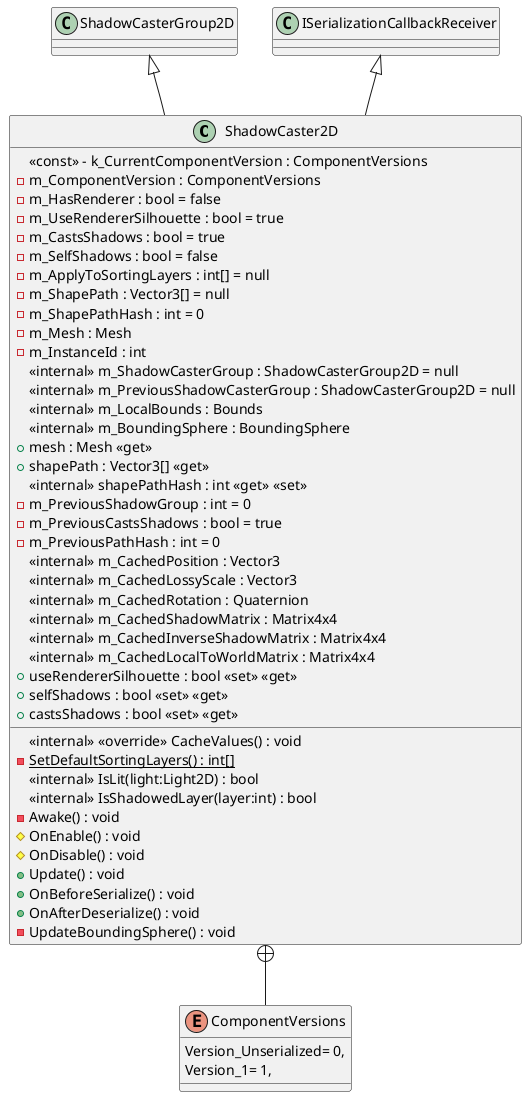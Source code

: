 @startuml
class ShadowCaster2D {
    <<const>> - k_CurrentComponentVersion : ComponentVersions
    - m_ComponentVersion : ComponentVersions
    - m_HasRenderer : bool = false
    - m_UseRendererSilhouette : bool = true
    - m_CastsShadows : bool = true
    - m_SelfShadows : bool = false
    - m_ApplyToSortingLayers : int[] = null
    - m_ShapePath : Vector3[] = null
    - m_ShapePathHash : int = 0
    - m_Mesh : Mesh
    - m_InstanceId : int
    <<internal>> m_ShadowCasterGroup : ShadowCasterGroup2D = null
    <<internal>> m_PreviousShadowCasterGroup : ShadowCasterGroup2D = null
    <<internal>> m_LocalBounds : Bounds
    <<internal>> m_BoundingSphere : BoundingSphere
    + mesh : Mesh <<get>>
    + shapePath : Vector3[] <<get>>
    <<internal>> shapePathHash : int <<get>> <<set>>
    - m_PreviousShadowGroup : int = 0
    - m_PreviousCastsShadows : bool = true
    - m_PreviousPathHash : int = 0
    <<internal>> m_CachedPosition : Vector3
    <<internal>> m_CachedLossyScale : Vector3
    <<internal>> m_CachedRotation : Quaternion
    <<internal>> m_CachedShadowMatrix : Matrix4x4
    <<internal>> m_CachedInverseShadowMatrix : Matrix4x4
    <<internal>> m_CachedLocalToWorldMatrix : Matrix4x4
    <<internal>> <<override>> CacheValues() : void
    + useRendererSilhouette : bool <<set>> <<get>>
    + selfShadows : bool <<set>> <<get>>
    + castsShadows : bool <<set>> <<get>>
    {static} - SetDefaultSortingLayers() : int[]
    <<internal>> IsLit(light:Light2D) : bool
    <<internal>> IsShadowedLayer(layer:int) : bool
    - Awake() : void
    # OnEnable() : void
    # OnDisable() : void
    + Update() : void
    + OnBeforeSerialize() : void
    + OnAfterDeserialize() : void
    - UpdateBoundingSphere() : void
}
enum ComponentVersions {
    Version_Unserialized= 0,
    Version_1= 1,
}
ShadowCasterGroup2D <|-- ShadowCaster2D
ISerializationCallbackReceiver <|-- ShadowCaster2D
ShadowCaster2D +-- ComponentVersions
@enduml
